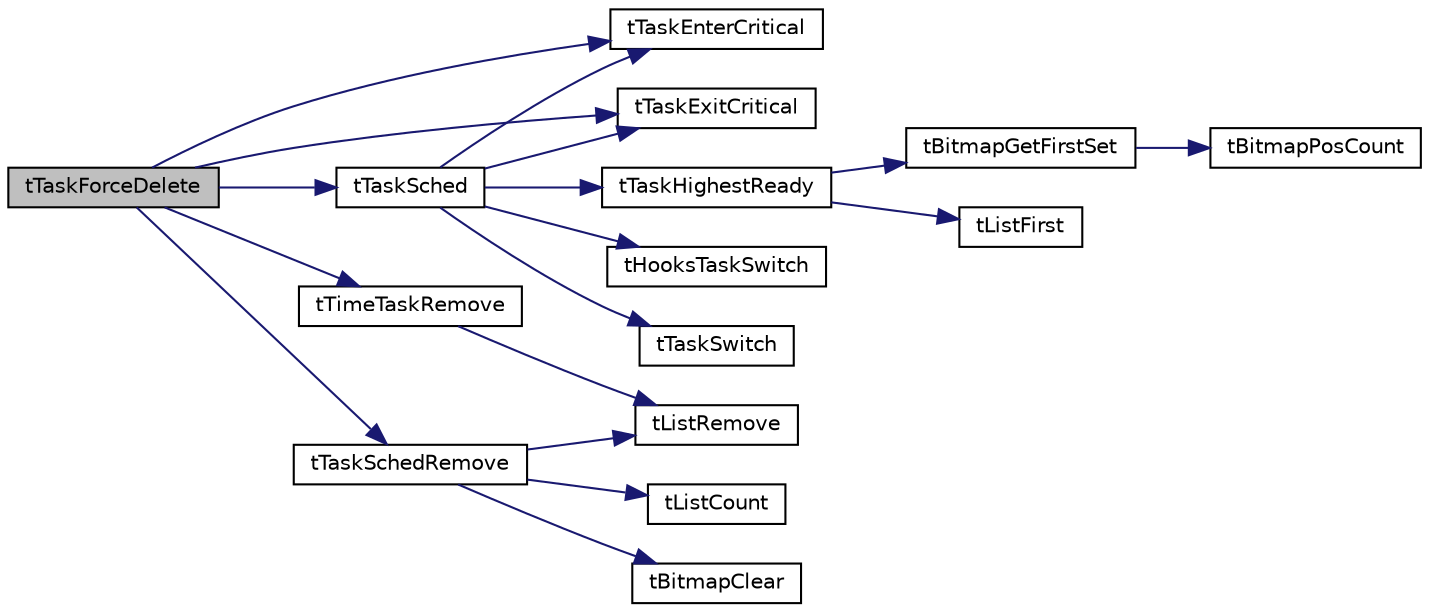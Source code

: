 digraph "tTaskForceDelete"
{
  edge [fontname="Helvetica",fontsize="10",labelfontname="Helvetica",labelfontsize="10"];
  node [fontname="Helvetica",fontsize="10",shape=record];
  rankdir="LR";
  Node15 [label="tTaskForceDelete",height=0.2,width=0.4,color="black", fillcolor="grey75", style="filled", fontcolor="black"];
  Node15 -> Node16 [color="midnightblue",fontsize="10",style="solid",fontname="Helvetica"];
  Node16 [label="tTaskEnterCritical",height=0.2,width=0.4,color="black", fillcolor="white", style="filled",URL="$tiny_o_s_8h.html#a16e475be7fbd0f261644dcfd819329aa"];
  Node15 -> Node17 [color="midnightblue",fontsize="10",style="solid",fontname="Helvetica"];
  Node17 [label="tTimeTaskRemove",height=0.2,width=0.4,color="black", fillcolor="white", style="filled",URL="$t_core_8c.html#a691c421f369dba6c9e2015076262d377",tooltip="将延时的任务从延时队列中移除 "];
  Node17 -> Node18 [color="midnightblue",fontsize="10",style="solid",fontname="Helvetica"];
  Node18 [label="tListRemove",height=0.2,width=0.4,color="black", fillcolor="white", style="filled",URL="$group___xE5_x8F_x8C_xE5_x90_x91_xE9_x93_xBE_xE8_xA1_xA8.html#ga58e2fef327c5254062441ec2f8a101a6"];
  Node15 -> Node19 [color="midnightblue",fontsize="10",style="solid",fontname="Helvetica"];
  Node19 [label="tTaskSchedRemove",height=0.2,width=0.4,color="black", fillcolor="white", style="filled",URL="$t_core_8c.html#ae85f17694aea45697d37b787702822ad",tooltip="将任务从就绪列表中移除 "];
  Node19 -> Node18 [color="midnightblue",fontsize="10",style="solid",fontname="Helvetica"];
  Node19 -> Node20 [color="midnightblue",fontsize="10",style="solid",fontname="Helvetica"];
  Node20 [label="tListCount",height=0.2,width=0.4,color="black", fillcolor="white", style="filled",URL="$group___xE5_x8F_x8C_xE5_x90_x91_xE9_x93_xBE_xE8_xA1_xA8.html#gad01c0c24187a334e78e7ba6d677306cb"];
  Node19 -> Node21 [color="midnightblue",fontsize="10",style="solid",fontname="Helvetica"];
  Node21 [label="tBitmapClear",height=0.2,width=0.4,color="black", fillcolor="white", style="filled",URL="$group___xE4_xBD_x8D_xE5_x9B_xBE_xE7_xBB_x93_xE6_x9E_x84.html#ga63a37ae88a06249de873bb54340de517"];
  Node15 -> Node22 [color="midnightblue",fontsize="10",style="solid",fontname="Helvetica"];
  Node22 [label="tTaskSched",height=0.2,width=0.4,color="black", fillcolor="white", style="filled",URL="$t_core_8c.html#aeb48f2b93febc962f23d9a6a72db9d8e",tooltip="任务调度接口。通过它来选择下一个具体的任务，然后切换至该任务运行。 "];
  Node22 -> Node16 [color="midnightblue",fontsize="10",style="solid",fontname="Helvetica"];
  Node22 -> Node23 [color="midnightblue",fontsize="10",style="solid",fontname="Helvetica"];
  Node23 [label="tTaskExitCritical",height=0.2,width=0.4,color="black", fillcolor="white", style="filled",URL="$tiny_o_s_8h.html#a21b4efbc4cb710d7d0e71678d2b13e53"];
  Node22 -> Node24 [color="midnightblue",fontsize="10",style="solid",fontname="Helvetica"];
  Node24 [label="tTaskHighestReady",height=0.2,width=0.4,color="black", fillcolor="white", style="filled",URL="$t_core_8c.html#ada227be7ca5dcd9fb8cd9f2f496d5c1c",tooltip="获取当前最高优先级且可运行的任务 "];
  Node24 -> Node25 [color="midnightblue",fontsize="10",style="solid",fontname="Helvetica"];
  Node25 [label="tBitmapGetFirstSet",height=0.2,width=0.4,color="black", fillcolor="white", style="filled",URL="$group___xE4_xBD_x8D_xE5_x9B_xBE_xE7_xBB_x93_xE6_x9E_x84.html#gae86fbb239ac4694acf71b11c7cc6b479"];
  Node25 -> Node26 [color="midnightblue",fontsize="10",style="solid",fontname="Helvetica"];
  Node26 [label="tBitmapPosCount",height=0.2,width=0.4,color="black", fillcolor="white", style="filled",URL="$group___xE4_xBD_x8D_xE5_x9B_xBE_xE7_xBB_x93_xE6_x9E_x84.html#ga24bbbd4e9273fa00e125cbf600c851c1"];
  Node24 -> Node27 [color="midnightblue",fontsize="10",style="solid",fontname="Helvetica"];
  Node27 [label="tListFirst",height=0.2,width=0.4,color="black", fillcolor="white", style="filled",URL="$group___xE5_x8F_x8C_xE5_x90_x91_xE9_x93_xBE_xE8_xA1_xA8.html#ga9203dd58a7f2dafed784c397861dd203"];
  Node22 -> Node28 [color="midnightblue",fontsize="10",style="solid",fontname="Helvetica"];
  Node28 [label="tHooksTaskSwitch",height=0.2,width=0.4,color="black", fillcolor="white", style="filled",URL="$t_hooks_8h.html#af5f3298fd391c362d819f3a765834091"];
  Node22 -> Node29 [color="midnightblue",fontsize="10",style="solid",fontname="Helvetica"];
  Node29 [label="tTaskSwitch",height=0.2,width=0.4,color="black", fillcolor="white", style="filled",URL="$tiny_o_s_8h.html#a0cd2c487eac7429325389fa3ee59867d"];
  Node15 -> Node23 [color="midnightblue",fontsize="10",style="solid",fontname="Helvetica"];
}
